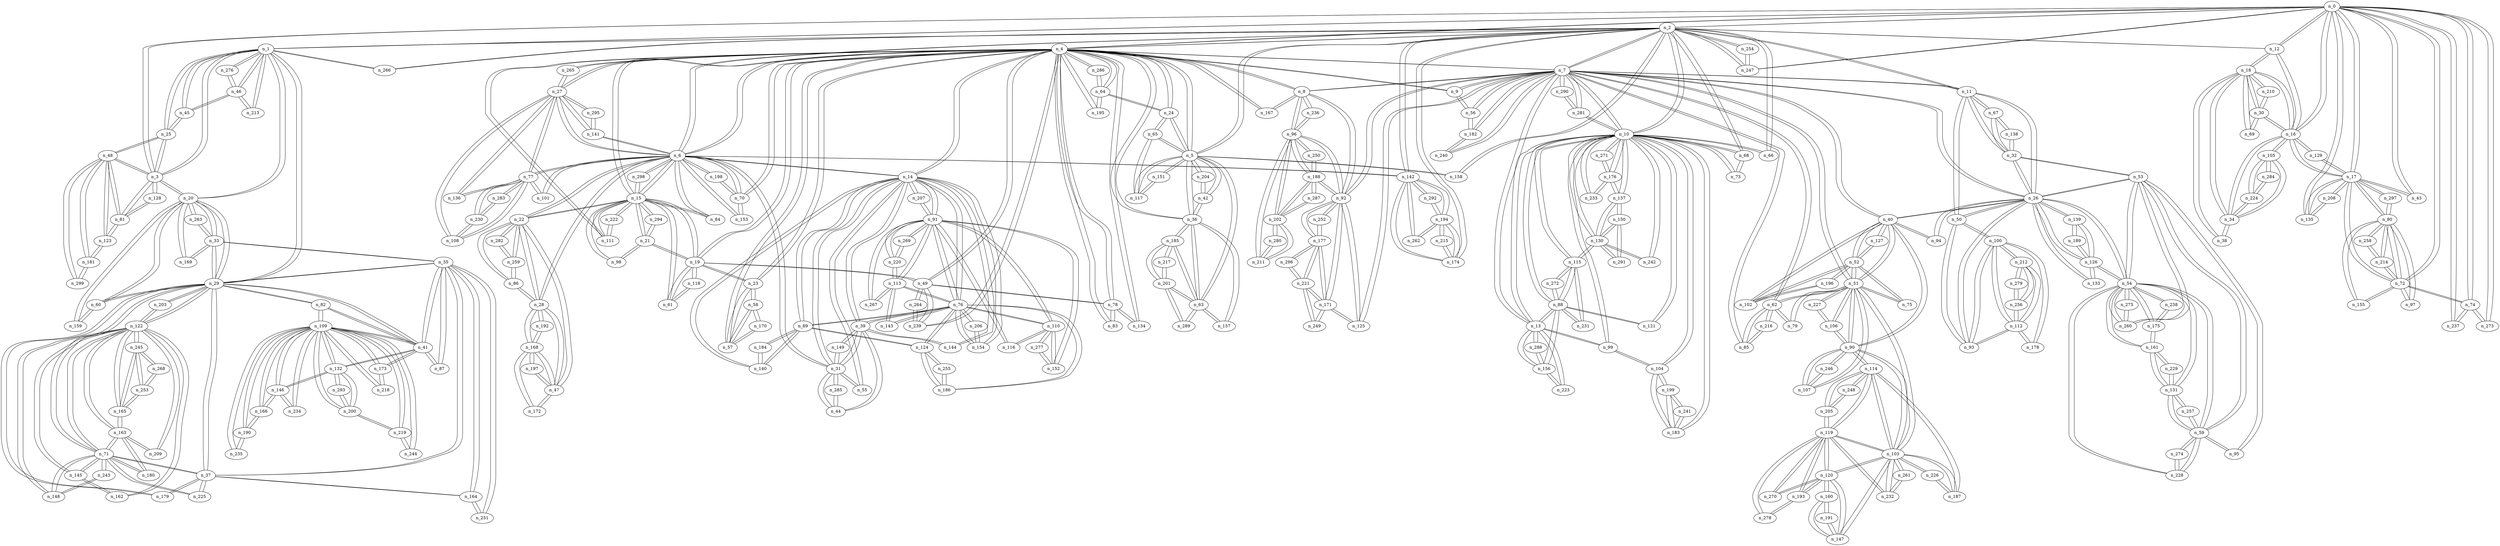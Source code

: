 graph g12 {
n_0--n_2
n_0--n_1
n_0--n_3
n_0--n_4
n_0--n_12
n_0--n_16
n_0--n_17
n_0--n_43
n_0--n_72
n_0--n_74
n_0--n_135
n_0--n_237
n_0--n_247
n_0--n_273
n_1--n_0
n_1--n_2
n_1--n_3
n_1--n_20
n_1--n_25
n_1--n_29
n_1--n_45
n_1--n_46
n_1--n_213
n_1--n_266
n_1--n_276
n_2--n_0
n_2--n_1
n_2--n_4
n_2--n_5
n_2--n_6
n_2--n_7
n_2--n_10
n_2--n_11
n_2--n_12
n_2--n_66
n_2--n_68
n_2--n_142
n_2--n_158
n_2--n_174
n_2--n_247
n_2--n_254
n_2--n_266
n_3--n_0
n_3--n_1
n_3--n_20
n_3--n_25
n_3--n_48
n_3--n_81
n_3--n_128
n_4--n_0
n_4--n_2
n_4--n_5
n_4--n_6
n_4--n_7
n_4--n_8
n_4--n_9
n_4--n_14
n_4--n_15
n_4--n_19
n_4--n_23
n_4--n_24
n_4--n_27
n_4--n_36
n_4--n_49
n_4--n_57
n_4--n_64
n_4--n_70
n_4--n_78
n_4--n_83
n_4--n_111
n_4--n_134
n_4--n_167
n_4--n_195
n_4--n_239
n_4--n_265
n_4--n_286
n_5--n_4
n_5--n_2
n_5--n_24
n_5--n_36
n_5--n_42
n_5--n_63
n_5--n_65
n_5--n_117
n_5--n_151
n_5--n_158
n_5--n_204
n_6--n_4
n_6--n_2
n_6--n_14
n_6--n_15
n_6--n_22
n_6--n_27
n_6--n_28
n_6--n_31
n_6--n_70
n_6--n_77
n_6--n_84
n_6--n_101
n_6--n_141
n_6--n_142
n_6--n_153
n_6--n_198
n_6--n_298
n_7--n_4
n_7--n_2
n_7--n_8
n_7--n_9
n_7--n_10
n_7--n_11
n_7--n_13
n_7--n_26
n_7--n_40
n_7--n_51
n_7--n_56
n_7--n_62
n_7--n_85
n_7--n_92
n_7--n_125
n_7--n_182
n_7--n_240
n_7--n_281
n_7--n_290
n_8--n_7
n_8--n_4
n_8--n_92
n_8--n_96
n_8--n_167
n_8--n_236
n_9--n_7
n_9--n_4
n_9--n_56
n_10--n_7
n_10--n_2
n_10--n_13
n_10--n_66
n_10--n_68
n_10--n_73
n_10--n_88
n_10--n_99
n_10--n_104
n_10--n_115
n_10--n_121
n_10--n_130
n_10--n_137
n_10--n_176
n_10--n_183
n_10--n_233
n_10--n_242
n_10--n_271
n_10--n_281
n_11--n_2
n_11--n_7
n_11--n_26
n_11--n_32
n_11--n_50
n_11--n_67
n_12--n_0
n_12--n_2
n_12--n_16
n_12--n_18
n_13--n_10
n_13--n_7
n_13--n_88
n_13--n_99
n_13--n_156
n_13--n_223
n_13--n_288
n_14--n_6
n_14--n_4
n_14--n_31
n_14--n_39
n_14--n_55
n_14--n_76
n_14--n_89
n_14--n_91
n_14--n_140
n_14--n_144
n_14--n_154
n_14--n_207
n_15--n_6
n_15--n_4
n_15--n_19
n_15--n_21
n_15--n_22
n_15--n_61
n_15--n_84
n_15--n_98
n_15--n_111
n_15--n_222
n_15--n_294
n_15--n_298
n_16--n_0
n_16--n_12
n_16--n_17
n_16--n_18
n_16--n_30
n_16--n_34
n_16--n_105
n_16--n_129
n_17--n_0
n_17--n_16
n_17--n_43
n_17--n_72
n_17--n_80
n_17--n_129
n_17--n_135
n_17--n_208
n_17--n_297
n_18--n_12
n_18--n_16
n_18--n_30
n_18--n_34
n_18--n_38
n_18--n_69
n_18--n_210
n_19--n_15
n_19--n_4
n_19--n_21
n_19--n_23
n_19--n_49
n_19--n_61
n_19--n_118
n_20--n_3
n_20--n_1
n_20--n_29
n_20--n_33
n_20--n_60
n_20--n_159
n_20--n_169
n_20--n_263
n_21--n_19
n_21--n_15
n_21--n_98
n_21--n_294
n_22--n_15
n_22--n_6
n_22--n_28
n_22--n_47
n_22--n_86
n_22--n_259
n_22--n_282
n_23--n_19
n_23--n_4
n_23--n_57
n_23--n_58
n_24--n_5
n_24--n_4
n_24--n_64
n_24--n_65
n_25--n_1
n_25--n_3
n_25--n_45
n_25--n_48
n_26--n_11
n_26--n_7
n_26--n_32
n_26--n_40
n_26--n_50
n_26--n_53
n_26--n_54
n_26--n_93
n_26--n_94
n_26--n_126
n_26--n_133
n_26--n_139
n_27--n_6
n_27--n_4
n_27--n_77
n_27--n_108
n_27--n_136
n_27--n_141
n_27--n_265
n_27--n_295
n_28--n_22
n_28--n_6
n_28--n_47
n_28--n_86
n_28--n_168
n_28--n_192
n_29--n_1
n_29--n_20
n_29--n_33
n_29--n_35
n_29--n_37
n_29--n_41
n_29--n_60
n_29--n_71
n_29--n_82
n_29--n_122
n_29--n_179
n_29--n_203
n_30--n_18
n_30--n_16
n_30--n_69
n_30--n_210
n_31--n_14
n_31--n_6
n_31--n_39
n_31--n_44
n_31--n_55
n_31--n_149
n_31--n_285
n_32--n_11
n_32--n_26
n_32--n_53
n_32--n_67
n_32--n_138
n_33--n_20
n_33--n_29
n_33--n_35
n_33--n_169
n_33--n_263
n_34--n_16
n_34--n_18
n_34--n_38
n_34--n_105
n_34--n_224
n_35--n_29
n_35--n_33
n_35--n_37
n_35--n_41
n_35--n_87
n_35--n_164
n_35--n_251
n_36--n_4
n_36--n_5
n_36--n_42
n_36--n_63
n_36--n_157
n_36--n_185
n_37--n_35
n_37--n_29
n_37--n_71
n_37--n_164
n_37--n_179
n_37--n_225
n_38--n_34
n_38--n_18
n_39--n_14
n_39--n_31
n_39--n_44
n_39--n_76
n_39--n_144
n_39--n_149
n_40--n_26
n_40--n_7
n_40--n_51
n_40--n_52
n_40--n_90
n_40--n_94
n_40--n_102
n_40--n_127
n_41--n_35
n_41--n_29
n_41--n_82
n_41--n_87
n_41--n_109
n_41--n_132
n_41--n_173
n_42--n_36
n_42--n_5
n_42--n_204
n_43--n_17
n_43--n_0
n_44--n_31
n_44--n_39
n_44--n_285
n_45--n_25
n_45--n_1
n_45--n_46
n_46--n_1
n_46--n_45
n_46--n_213
n_46--n_276
n_47--n_22
n_47--n_28
n_47--n_168
n_47--n_172
n_47--n_197
n_48--n_25
n_48--n_3
n_48--n_81
n_48--n_123
n_48--n_181
n_48--n_299
n_49--n_19
n_49--n_4
n_49--n_78
n_49--n_239
n_49--n_264
n_50--n_26
n_50--n_11
n_50--n_93
n_50--n_100
n_51--n_40
n_51--n_7
n_51--n_52
n_51--n_62
n_51--n_75
n_51--n_79
n_51--n_90
n_51--n_103
n_51--n_106
n_51--n_107
n_51--n_227
n_52--n_51
n_52--n_40
n_52--n_75
n_52--n_102
n_52--n_127
n_52--n_196
n_53--n_32
n_53--n_26
n_53--n_54
n_53--n_59
n_53--n_95
n_53--n_260
n_54--n_53
n_54--n_26
n_54--n_59
n_54--n_126
n_54--n_131
n_54--n_161
n_54--n_175
n_54--n_228
n_54--n_238
n_54--n_260
n_54--n_275
n_55--n_31
n_55--n_14
n_56--n_9
n_56--n_7
n_56--n_182
n_57--n_23
n_57--n_4
n_57--n_58
n_57--n_170
n_58--n_57
n_58--n_23
n_58--n_170
n_59--n_53
n_59--n_54
n_59--n_95
n_59--n_131
n_59--n_228
n_59--n_257
n_59--n_274
n_60--n_29
n_60--n_20
n_60--n_159
n_61--n_19
n_61--n_15
n_61--n_118
n_62--n_7
n_62--n_51
n_62--n_79
n_62--n_85
n_62--n_216
n_63--n_36
n_63--n_5
n_63--n_157
n_63--n_185
n_63--n_201
n_63--n_289
n_64--n_24
n_64--n_4
n_64--n_195
n_64--n_286
n_65--n_24
n_65--n_5
n_65--n_117
n_66--n_10
n_66--n_2
n_67--n_11
n_67--n_32
n_67--n_138
n_68--n_10
n_68--n_2
n_68--n_73
n_69--n_30
n_69--n_18
n_70--n_6
n_70--n_4
n_70--n_153
n_70--n_198
n_71--n_29
n_71--n_37
n_71--n_122
n_71--n_145
n_71--n_148
n_71--n_163
n_71--n_180
n_71--n_225
n_71--n_243
n_72--n_17
n_72--n_0
n_72--n_74
n_72--n_80
n_72--n_97
n_72--n_155
n_72--n_214
n_73--n_68
n_73--n_10
n_74--n_72
n_74--n_0
n_74--n_237
n_74--n_273
n_75--n_52
n_75--n_51
n_76--n_39
n_76--n_14
n_76--n_89
n_76--n_91
n_76--n_110
n_76--n_113
n_76--n_124
n_76--n_143
n_76--n_154
n_76--n_186
n_76--n_206
n_77--n_6
n_77--n_27
n_77--n_101
n_77--n_108
n_77--n_136
n_77--n_230
n_77--n_283
n_78--n_49
n_78--n_4
n_78--n_83
n_78--n_134
n_79--n_62
n_79--n_51
n_80--n_72
n_80--n_17
n_80--n_97
n_80--n_155
n_80--n_214
n_80--n_258
n_80--n_297
n_81--n_48
n_81--n_3
n_81--n_123
n_81--n_128
n_82--n_41
n_82--n_29
n_82--n_109
n_83--n_78
n_83--n_4
n_84--n_15
n_84--n_6
n_85--n_62
n_85--n_7
n_85--n_216
n_86--n_28
n_86--n_22
n_86--n_259
n_87--n_35
n_87--n_41
n_88--n_13
n_88--n_10
n_88--n_115
n_88--n_121
n_88--n_156
n_88--n_231
n_88--n_272
n_89--n_76
n_89--n_14
n_89--n_124
n_89--n_140
n_89--n_184
n_90--n_51
n_90--n_40
n_90--n_103
n_90--n_106
n_90--n_107
n_90--n_114
n_90--n_246
n_91--n_76
n_91--n_14
n_91--n_110
n_91--n_113
n_91--n_116
n_91--n_152
n_91--n_207
n_91--n_220
n_91--n_267
n_91--n_269
n_92--n_8
n_92--n_7
n_92--n_96
n_92--n_125
n_92--n_171
n_92--n_177
n_92--n_188
n_92--n_252
n_93--n_50
n_93--n_26
n_93--n_100
n_93--n_112
n_94--n_40
n_94--n_26
n_95--n_59
n_95--n_53
n_96--n_92
n_96--n_8
n_96--n_188
n_96--n_202
n_96--n_211
n_96--n_236
n_96--n_250
n_97--n_80
n_97--n_72
n_98--n_21
n_98--n_15
n_99--n_13
n_99--n_10
n_99--n_104
n_100--n_93
n_100--n_50
n_100--n_112
n_100--n_178
n_100--n_212
n_101--n_77
n_101--n_6
n_102--n_52
n_102--n_40
n_102--n_196
n_103--n_51
n_103--n_90
n_103--n_114
n_103--n_119
n_103--n_120
n_103--n_147
n_103--n_187
n_103--n_226
n_103--n_232
n_103--n_261
n_104--n_99
n_104--n_10
n_104--n_183
n_104--n_199
n_105--n_16
n_105--n_34
n_105--n_224
n_105--n_284
n_106--n_90
n_106--n_51
n_106--n_227
n_107--n_51
n_107--n_90
n_107--n_246
n_108--n_77
n_108--n_27
n_108--n_230
n_109--n_82
n_109--n_41
n_109--n_132
n_109--n_146
n_109--n_166
n_109--n_173
n_109--n_190
n_109--n_200
n_109--n_218
n_109--n_219
n_109--n_234
n_109--n_235
n_109--n_244
n_110--n_91
n_110--n_76
n_110--n_116
n_110--n_152
n_110--n_277
n_111--n_4
n_111--n_15
n_111--n_222
n_112--n_100
n_112--n_93
n_112--n_178
n_112--n_212
n_112--n_256
n_113--n_76
n_113--n_91
n_113--n_143
n_113--n_220
n_113--n_267
n_114--n_90
n_114--n_103
n_114--n_119
n_114--n_187
n_114--n_205
n_114--n_248
n_115--n_88
n_115--n_10
n_115--n_130
n_115--n_231
n_115--n_272
n_116--n_91
n_116--n_110
n_117--n_5
n_117--n_65
n_117--n_151
n_118--n_19
n_118--n_61
n_119--n_103
n_119--n_114
n_119--n_120
n_119--n_193
n_119--n_205
n_119--n_232
n_119--n_270
n_119--n_278
n_120--n_103
n_120--n_119
n_120--n_147
n_120--n_160
n_120--n_193
n_120--n_270
n_121--n_88
n_121--n_10
n_122--n_29
n_122--n_71
n_122--n_145
n_122--n_148
n_122--n_162
n_122--n_163
n_122--n_165
n_122--n_203
n_122--n_209
n_122--n_245
n_123--n_81
n_123--n_48
n_123--n_181
n_124--n_89
n_124--n_76
n_124--n_186
n_124--n_255
n_125--n_92
n_125--n_7
n_125--n_171
n_126--n_54
n_126--n_26
n_126--n_133
n_126--n_139
n_126--n_189
n_127--n_52
n_127--n_40
n_128--n_81
n_128--n_3
n_129--n_16
n_129--n_17
n_130--n_115
n_130--n_10
n_130--n_137
n_130--n_150
n_130--n_242
n_130--n_291
n_131--n_54
n_131--n_59
n_131--n_161
n_131--n_229
n_131--n_257
n_132--n_41
n_132--n_109
n_132--n_146
n_132--n_200
n_132--n_293
n_133--n_126
n_133--n_26
n_134--n_78
n_134--n_4
n_135--n_17
n_135--n_0
n_135--n_208
n_136--n_77
n_136--n_27
n_137--n_130
n_137--n_10
n_137--n_150
n_137--n_176
n_138--n_67
n_138--n_32
n_139--n_126
n_139--n_26
n_139--n_189
n_140--n_89
n_140--n_14
n_140--n_184
n_141--n_6
n_141--n_27
n_141--n_295
n_142--n_2
n_142--n_6
n_142--n_174
n_142--n_194
n_142--n_262
n_142--n_292
n_143--n_113
n_143--n_76
n_144--n_39
n_144--n_14
n_145--n_122
n_145--n_71
n_145--n_162
n_146--n_132
n_146--n_109
n_146--n_166
n_146--n_234
n_147--n_103
n_147--n_120
n_147--n_160
n_147--n_191
n_148--n_122
n_148--n_71
n_148--n_243
n_149--n_39
n_149--n_31
n_150--n_137
n_150--n_130
n_150--n_291
n_151--n_117
n_151--n_5
n_152--n_91
n_152--n_110
n_152--n_277
n_153--n_70
n_153--n_6
n_154--n_14
n_154--n_76
n_154--n_206
n_155--n_80
n_155--n_72
n_156--n_13
n_156--n_88
n_156--n_223
n_156--n_288
n_157--n_63
n_157--n_36
n_158--n_2
n_158--n_5
n_159--n_60
n_159--n_20
n_160--n_147
n_160--n_120
n_160--n_191
n_161--n_131
n_161--n_54
n_161--n_175
n_161--n_229
n_162--n_122
n_162--n_145
n_163--n_71
n_163--n_122
n_163--n_165
n_163--n_180
n_163--n_209
n_164--n_37
n_164--n_35
n_164--n_251
n_165--n_122
n_165--n_163
n_165--n_245
n_165--n_253
n_166--n_146
n_166--n_109
n_166--n_190
n_167--n_8
n_167--n_4
n_168--n_28
n_168--n_47
n_168--n_172
n_168--n_192
n_168--n_197
n_169--n_33
n_169--n_20
n_170--n_58
n_170--n_57
n_171--n_92
n_171--n_125
n_171--n_177
n_171--n_221
n_171--n_249
n_172--n_168
n_172--n_47
n_173--n_41
n_173--n_109
n_173--n_218
n_174--n_2
n_174--n_142
n_174--n_194
n_174--n_215
n_175--n_161
n_175--n_54
n_175--n_238
n_176--n_137
n_176--n_10
n_176--n_233
n_176--n_271
n_177--n_171
n_177--n_92
n_177--n_221
n_177--n_252
n_177--n_296
n_178--n_100
n_178--n_112
n_179--n_37
n_179--n_29
n_180--n_71
n_180--n_163
n_181--n_123
n_181--n_48
n_181--n_299
n_182--n_56
n_182--n_7
n_182--n_240
n_183--n_104
n_183--n_10
n_183--n_199
n_183--n_241
n_184--n_89
n_184--n_140
n_185--n_63
n_185--n_36
n_185--n_201
n_185--n_217
n_186--n_124
n_186--n_76
n_186--n_255
n_187--n_114
n_187--n_103
n_187--n_226
n_188--n_96
n_188--n_92
n_188--n_202
n_188--n_250
n_188--n_287
n_189--n_139
n_189--n_126
n_190--n_166
n_190--n_109
n_190--n_235
n_191--n_147
n_191--n_160
n_192--n_168
n_192--n_28
n_193--n_120
n_193--n_119
n_193--n_278
n_194--n_142
n_194--n_174
n_194--n_215
n_194--n_262
n_194--n_292
n_195--n_64
n_195--n_4
n_196--n_52
n_196--n_102
n_197--n_168
n_197--n_47
n_198--n_70
n_198--n_6
n_199--n_104
n_199--n_183
n_199--n_241
n_200--n_132
n_200--n_109
n_200--n_219
n_200--n_293
n_201--n_185
n_201--n_63
n_201--n_217
n_201--n_289
n_202--n_188
n_202--n_96
n_202--n_211
n_202--n_280
n_202--n_287
n_203--n_29
n_203--n_122
n_204--n_5
n_204--n_42
n_205--n_114
n_205--n_119
n_205--n_248
n_206--n_154
n_206--n_76
n_207--n_14
n_207--n_91
n_208--n_135
n_208--n_17
n_209--n_122
n_209--n_163
n_210--n_18
n_210--n_30
n_211--n_96
n_211--n_202
n_211--n_280
n_212--n_112
n_212--n_100
n_212--n_256
n_212--n_279
n_213--n_1
n_213--n_46
n_214--n_80
n_214--n_72
n_214--n_258
n_215--n_194
n_215--n_174
n_216--n_62
n_216--n_85
n_217--n_201
n_217--n_185
n_218--n_173
n_218--n_109
n_219--n_200
n_219--n_109
n_219--n_244
n_220--n_113
n_220--n_91
n_220--n_269
n_221--n_177
n_221--n_171
n_221--n_249
n_221--n_296
n_222--n_111
n_222--n_15
n_223--n_156
n_223--n_13
n_224--n_34
n_224--n_105
n_224--n_284
n_225--n_37
n_225--n_71
n_226--n_187
n_226--n_103
n_227--n_51
n_227--n_106
n_228--n_54
n_228--n_59
n_228--n_274
n_229--n_131
n_229--n_161
n_230--n_108
n_230--n_77
n_230--n_283
n_231--n_115
n_231--n_88
n_232--n_119
n_232--n_103
n_232--n_261
n_233--n_176
n_233--n_10
n_234--n_146
n_234--n_109
n_235--n_190
n_235--n_109
n_236--n_96
n_236--n_8
n_237--n_74
n_237--n_0
n_238--n_54
n_238--n_175
n_239--n_4
n_239--n_49
n_239--n_264
n_240--n_182
n_240--n_7
n_241--n_199
n_241--n_183
n_242--n_130
n_242--n_10
n_243--n_148
n_243--n_71
n_244--n_219
n_244--n_109
n_245--n_165
n_245--n_122
n_245--n_253
n_245--n_268
n_246--n_90
n_246--n_107
n_247--n_2
n_247--n_0
n_247--n_254
n_248--n_114
n_248--n_205
n_249--n_221
n_249--n_171
n_250--n_96
n_250--n_188
n_251--n_35
n_251--n_164
n_252--n_177
n_252--n_92
n_253--n_245
n_253--n_165
n_253--n_268
n_254--n_247
n_254--n_2
n_255--n_124
n_255--n_186
n_256--n_212
n_256--n_112
n_256--n_279
n_257--n_131
n_257--n_59
n_258--n_80
n_258--n_214
n_259--n_22
n_259--n_86
n_259--n_282
n_260--n_54
n_260--n_53
n_260--n_275
n_261--n_103
n_261--n_232
n_262--n_194
n_262--n_142
n_263--n_33
n_263--n_20
n_264--n_49
n_264--n_239
n_265--n_27
n_265--n_4
n_266--n_2
n_266--n_1
n_267--n_113
n_267--n_91
n_268--n_245
n_268--n_253
n_269--n_220
n_269--n_91
n_270--n_120
n_270--n_119
n_271--n_176
n_271--n_10
n_272--n_88
n_272--n_115
n_273--n_0
n_273--n_74
n_274--n_228
n_274--n_59
n_275--n_54
n_275--n_260
n_276--n_46
n_276--n_1
n_277--n_152
n_277--n_110
n_278--n_193
n_278--n_119
n_279--n_256
n_279--n_212
n_280--n_211
n_280--n_202
n_281--n_7
n_281--n_10
n_281--n_290
n_282--n_259
n_282--n_22
n_283--n_230
n_283--n_77
n_284--n_105
n_284--n_224
n_285--n_44
n_285--n_31
n_286--n_64
n_286--n_4
n_287--n_202
n_287--n_188
n_288--n_13
n_288--n_156
n_289--n_63
n_289--n_201
n_290--n_281
n_290--n_7
n_291--n_150
n_291--n_130
n_292--n_142
n_292--n_194
n_293--n_132
n_293--n_200
n_294--n_21
n_294--n_15
n_295--n_27
n_295--n_141
n_296--n_177
n_296--n_221
n_297--n_80
n_297--n_17
n_298--n_15
n_298--n_6
n_299--n_181
n_299--n_48
}